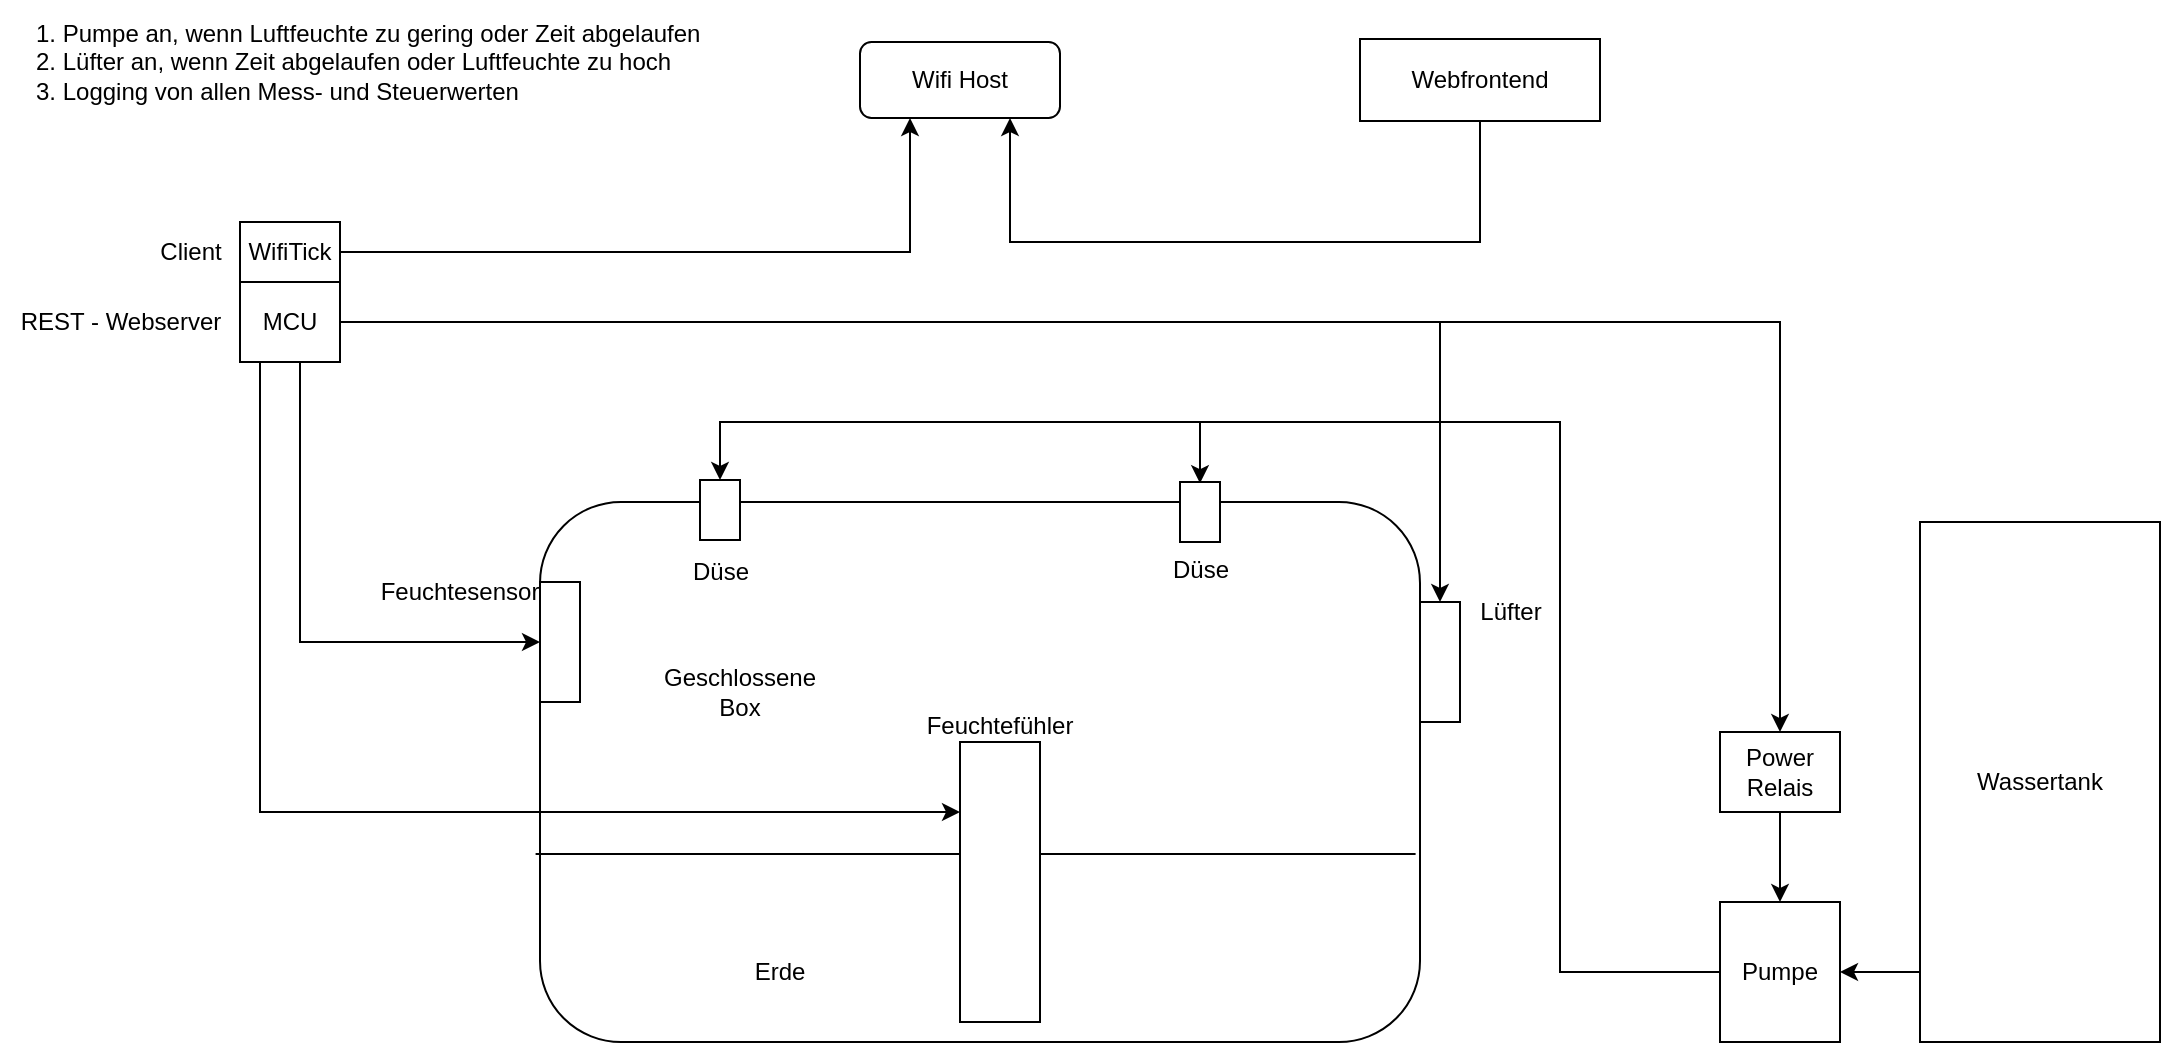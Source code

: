 <mxfile version="22.1.21" type="device">
  <diagram name="Seite-1" id="U5sWW-i-BOTZe7L47-Uc">
    <mxGraphModel dx="1195" dy="658" grid="1" gridSize="10" guides="1" tooltips="1" connect="1" arrows="1" fold="1" page="1" pageScale="1" pageWidth="1169" pageHeight="827" math="0" shadow="0">
      <root>
        <mxCell id="0" />
        <mxCell id="1" parent="0" />
        <mxCell id="xQUmKYR7FelqRiKZDdm3-14" style="edgeStyle=orthogonalEdgeStyle;rounded=0;orthogonalLoop=1;jettySize=auto;html=1;entryX=0;entryY=0.5;entryDx=0;entryDy=0;" edge="1" parent="1" source="xQUmKYR7FelqRiKZDdm3-1" target="xQUmKYR7FelqRiKZDdm3-5">
          <mxGeometry relative="1" as="geometry">
            <Array as="points">
              <mxPoint x="160" y="340" />
            </Array>
          </mxGeometry>
        </mxCell>
        <mxCell id="xQUmKYR7FelqRiKZDdm3-16" style="edgeStyle=orthogonalEdgeStyle;rounded=0;orthogonalLoop=1;jettySize=auto;html=1;" edge="1" parent="1" source="xQUmKYR7FelqRiKZDdm3-1" target="xQUmKYR7FelqRiKZDdm3-6">
          <mxGeometry relative="1" as="geometry" />
        </mxCell>
        <mxCell id="xQUmKYR7FelqRiKZDdm3-43" style="edgeStyle=orthogonalEdgeStyle;rounded=0;orthogonalLoop=1;jettySize=auto;html=1;" edge="1" parent="1" source="xQUmKYR7FelqRiKZDdm3-1" target="xQUmKYR7FelqRiKZDdm3-41">
          <mxGeometry relative="1" as="geometry" />
        </mxCell>
        <mxCell id="xQUmKYR7FelqRiKZDdm3-1" value="MCU" style="rounded=0;whiteSpace=wrap;html=1;" vertex="1" parent="1">
          <mxGeometry x="130" y="160" width="50" height="40" as="geometry" />
        </mxCell>
        <mxCell id="xQUmKYR7FelqRiKZDdm3-2" value="" style="rounded=1;whiteSpace=wrap;html=1;" vertex="1" parent="1">
          <mxGeometry x="280" y="270" width="440" height="270" as="geometry" />
        </mxCell>
        <mxCell id="xQUmKYR7FelqRiKZDdm3-3" value="" style="endArrow=none;html=1;rounded=0;exitX=-0.005;exitY=0.652;exitDx=0;exitDy=0;exitPerimeter=0;entryX=0.995;entryY=0.652;entryDx=0;entryDy=0;entryPerimeter=0;" edge="1" parent="1" source="xQUmKYR7FelqRiKZDdm3-2" target="xQUmKYR7FelqRiKZDdm3-2">
          <mxGeometry width="50" height="50" relative="1" as="geometry">
            <mxPoint x="550" y="430" as="sourcePoint" />
            <mxPoint x="600" y="380" as="targetPoint" />
          </mxGeometry>
        </mxCell>
        <mxCell id="xQUmKYR7FelqRiKZDdm3-4" value="" style="rounded=0;whiteSpace=wrap;html=1;" vertex="1" parent="1">
          <mxGeometry x="490" y="390" width="40" height="140" as="geometry" />
        </mxCell>
        <mxCell id="xQUmKYR7FelqRiKZDdm3-5" value="" style="rounded=0;whiteSpace=wrap;html=1;" vertex="1" parent="1">
          <mxGeometry x="280" y="310" width="20" height="60" as="geometry" />
        </mxCell>
        <mxCell id="xQUmKYR7FelqRiKZDdm3-6" value="" style="rounded=0;whiteSpace=wrap;html=1;" vertex="1" parent="1">
          <mxGeometry x="720" y="320" width="20" height="60" as="geometry" />
        </mxCell>
        <mxCell id="xQUmKYR7FelqRiKZDdm3-28" style="edgeStyle=orthogonalEdgeStyle;rounded=0;orthogonalLoop=1;jettySize=auto;html=1;entryX=0.5;entryY=0;entryDx=0;entryDy=0;" edge="1" parent="1" source="xQUmKYR7FelqRiKZDdm3-7" target="xQUmKYR7FelqRiKZDdm3-27">
          <mxGeometry relative="1" as="geometry">
            <Array as="points">
              <mxPoint x="790" y="505" />
              <mxPoint x="790" y="230" />
              <mxPoint x="370" y="230" />
            </Array>
          </mxGeometry>
        </mxCell>
        <mxCell id="xQUmKYR7FelqRiKZDdm3-7" value="Pumpe" style="rounded=0;whiteSpace=wrap;html=1;" vertex="1" parent="1">
          <mxGeometry x="870" y="470" width="60" height="70" as="geometry" />
        </mxCell>
        <mxCell id="xQUmKYR7FelqRiKZDdm3-18" style="edgeStyle=orthogonalEdgeStyle;rounded=0;orthogonalLoop=1;jettySize=auto;html=1;" edge="1" parent="1" source="xQUmKYR7FelqRiKZDdm3-8" target="xQUmKYR7FelqRiKZDdm3-7">
          <mxGeometry relative="1" as="geometry">
            <Array as="points">
              <mxPoint x="950" y="505" />
              <mxPoint x="950" y="505" />
            </Array>
          </mxGeometry>
        </mxCell>
        <mxCell id="xQUmKYR7FelqRiKZDdm3-8" value="Wassertank" style="rounded=0;whiteSpace=wrap;html=1;" vertex="1" parent="1">
          <mxGeometry x="970" y="280" width="120" height="260" as="geometry" />
        </mxCell>
        <mxCell id="xQUmKYR7FelqRiKZDdm3-9" value="Lüfter" style="text;html=1;align=center;verticalAlign=middle;resizable=0;points=[];autosize=1;strokeColor=none;fillColor=none;" vertex="1" parent="1">
          <mxGeometry x="740" y="310" width="50" height="30" as="geometry" />
        </mxCell>
        <mxCell id="xQUmKYR7FelqRiKZDdm3-10" value="Feuchtesensor" style="text;html=1;strokeColor=none;fillColor=none;align=center;verticalAlign=middle;whiteSpace=wrap;rounded=0;" vertex="1" parent="1">
          <mxGeometry x="210" y="300" width="60" height="30" as="geometry" />
        </mxCell>
        <mxCell id="xQUmKYR7FelqRiKZDdm3-11" value="Geschlossene Box" style="text;html=1;strokeColor=none;fillColor=none;align=center;verticalAlign=middle;whiteSpace=wrap;rounded=0;" vertex="1" parent="1">
          <mxGeometry x="350" y="350" width="60" height="30" as="geometry" />
        </mxCell>
        <mxCell id="xQUmKYR7FelqRiKZDdm3-12" value="Feuchtefühler" style="text;html=1;strokeColor=none;fillColor=none;align=center;verticalAlign=middle;whiteSpace=wrap;rounded=0;" vertex="1" parent="1">
          <mxGeometry x="480" y="367" width="60" height="30" as="geometry" />
        </mxCell>
        <mxCell id="xQUmKYR7FelqRiKZDdm3-13" value="Erde" style="text;html=1;strokeColor=none;fillColor=none;align=center;verticalAlign=middle;whiteSpace=wrap;rounded=0;" vertex="1" parent="1">
          <mxGeometry x="370" y="490" width="60" height="30" as="geometry" />
        </mxCell>
        <mxCell id="xQUmKYR7FelqRiKZDdm3-15" style="edgeStyle=orthogonalEdgeStyle;rounded=0;orthogonalLoop=1;jettySize=auto;html=1;entryX=0;entryY=0.25;entryDx=0;entryDy=0;" edge="1" parent="1" source="xQUmKYR7FelqRiKZDdm3-1" target="xQUmKYR7FelqRiKZDdm3-4">
          <mxGeometry relative="1" as="geometry">
            <Array as="points">
              <mxPoint x="140" y="425" />
            </Array>
          </mxGeometry>
        </mxCell>
        <mxCell id="xQUmKYR7FelqRiKZDdm3-26" value="" style="edgeStyle=orthogonalEdgeStyle;rounded=0;orthogonalLoop=1;jettySize=auto;html=1;entryX=0.497;entryY=0.021;entryDx=0;entryDy=0;entryPerimeter=0;" edge="1" parent="1" source="xQUmKYR7FelqRiKZDdm3-7" target="xQUmKYR7FelqRiKZDdm3-25">
          <mxGeometry relative="1" as="geometry">
            <mxPoint x="870" y="505" as="sourcePoint" />
            <mxPoint x="610" y="270" as="targetPoint" />
            <Array as="points">
              <mxPoint x="790" y="505" />
              <mxPoint x="790" y="230" />
              <mxPoint x="610" y="230" />
              <mxPoint x="610" y="261" />
            </Array>
          </mxGeometry>
        </mxCell>
        <mxCell id="xQUmKYR7FelqRiKZDdm3-25" value="" style="rounded=0;whiteSpace=wrap;html=1;" vertex="1" parent="1">
          <mxGeometry x="600" y="260" width="20" height="30" as="geometry" />
        </mxCell>
        <mxCell id="xQUmKYR7FelqRiKZDdm3-27" value="" style="rounded=0;whiteSpace=wrap;html=1;" vertex="1" parent="1">
          <mxGeometry x="360" y="259" width="20" height="30" as="geometry" />
        </mxCell>
        <mxCell id="xQUmKYR7FelqRiKZDdm3-29" value="Düse" style="text;html=1;align=center;verticalAlign=middle;resizable=0;points=[];autosize=1;strokeColor=none;fillColor=none;" vertex="1" parent="1">
          <mxGeometry x="585" y="289" width="50" height="30" as="geometry" />
        </mxCell>
        <mxCell id="xQUmKYR7FelqRiKZDdm3-30" value="Düse" style="text;html=1;align=center;verticalAlign=middle;resizable=0;points=[];autosize=1;strokeColor=none;fillColor=none;" vertex="1" parent="1">
          <mxGeometry x="345" y="290" width="50" height="30" as="geometry" />
        </mxCell>
        <mxCell id="xQUmKYR7FelqRiKZDdm3-31" value="&lt;div align=&quot;left&quot;&gt;1. Pumpe an, wenn Luftfeuchte zu gering oder Zeit abgelaufen&lt;/div&gt;&lt;div align=&quot;left&quot;&gt;2. Lüfter an, wenn Zeit abgelaufen oder Luftfeuchte zu hoch&lt;/div&gt;&lt;div align=&quot;left&quot;&gt;3. Logging von allen Mess- und Steuerwerten&lt;br&gt;&lt;/div&gt;" style="text;html=1;align=left;verticalAlign=middle;resizable=0;points=[];autosize=1;strokeColor=none;fillColor=none;" vertex="1" parent="1">
          <mxGeometry x="26" y="19.5" width="350" height="60" as="geometry" />
        </mxCell>
        <mxCell id="xQUmKYR7FelqRiKZDdm3-36" style="edgeStyle=orthogonalEdgeStyle;rounded=0;orthogonalLoop=1;jettySize=auto;html=1;entryX=0.25;entryY=1;entryDx=0;entryDy=0;" edge="1" parent="1" source="xQUmKYR7FelqRiKZDdm3-32" target="xQUmKYR7FelqRiKZDdm3-33">
          <mxGeometry relative="1" as="geometry" />
        </mxCell>
        <mxCell id="xQUmKYR7FelqRiKZDdm3-32" value="&lt;div&gt;WifiTick&lt;/div&gt;" style="rounded=0;whiteSpace=wrap;html=1;" vertex="1" parent="1">
          <mxGeometry x="130" y="130" width="50" height="30" as="geometry" />
        </mxCell>
        <mxCell id="xQUmKYR7FelqRiKZDdm3-33" value="Wifi Host" style="rounded=1;whiteSpace=wrap;html=1;" vertex="1" parent="1">
          <mxGeometry x="440" y="40" width="100" height="38" as="geometry" />
        </mxCell>
        <mxCell id="xQUmKYR7FelqRiKZDdm3-35" value="Client" style="text;html=1;align=center;verticalAlign=middle;resizable=0;points=[];autosize=1;strokeColor=none;fillColor=none;" vertex="1" parent="1">
          <mxGeometry x="80" y="130" width="50" height="30" as="geometry" />
        </mxCell>
        <mxCell id="xQUmKYR7FelqRiKZDdm3-38" style="edgeStyle=orthogonalEdgeStyle;rounded=0;orthogonalLoop=1;jettySize=auto;html=1;entryX=0.75;entryY=1;entryDx=0;entryDy=0;" edge="1" parent="1" source="xQUmKYR7FelqRiKZDdm3-37" target="xQUmKYR7FelqRiKZDdm3-33">
          <mxGeometry relative="1" as="geometry">
            <Array as="points">
              <mxPoint x="750" y="140" />
              <mxPoint x="515" y="140" />
            </Array>
          </mxGeometry>
        </mxCell>
        <mxCell id="xQUmKYR7FelqRiKZDdm3-37" value="Webfrontend" style="rounded=0;whiteSpace=wrap;html=1;" vertex="1" parent="1">
          <mxGeometry x="690" y="38.5" width="120" height="41" as="geometry" />
        </mxCell>
        <mxCell id="xQUmKYR7FelqRiKZDdm3-39" value="REST - Webserver" style="text;html=1;align=center;verticalAlign=middle;resizable=0;points=[];autosize=1;strokeColor=none;fillColor=none;" vertex="1" parent="1">
          <mxGeometry x="10" y="165" width="120" height="30" as="geometry" />
        </mxCell>
        <mxCell id="xQUmKYR7FelqRiKZDdm3-42" style="edgeStyle=orthogonalEdgeStyle;rounded=0;orthogonalLoop=1;jettySize=auto;html=1;" edge="1" parent="1" source="xQUmKYR7FelqRiKZDdm3-41" target="xQUmKYR7FelqRiKZDdm3-7">
          <mxGeometry relative="1" as="geometry" />
        </mxCell>
        <mxCell id="xQUmKYR7FelqRiKZDdm3-41" value="Power Relais" style="rounded=0;whiteSpace=wrap;html=1;" vertex="1" parent="1">
          <mxGeometry x="870" y="385" width="60" height="40" as="geometry" />
        </mxCell>
      </root>
    </mxGraphModel>
  </diagram>
</mxfile>
